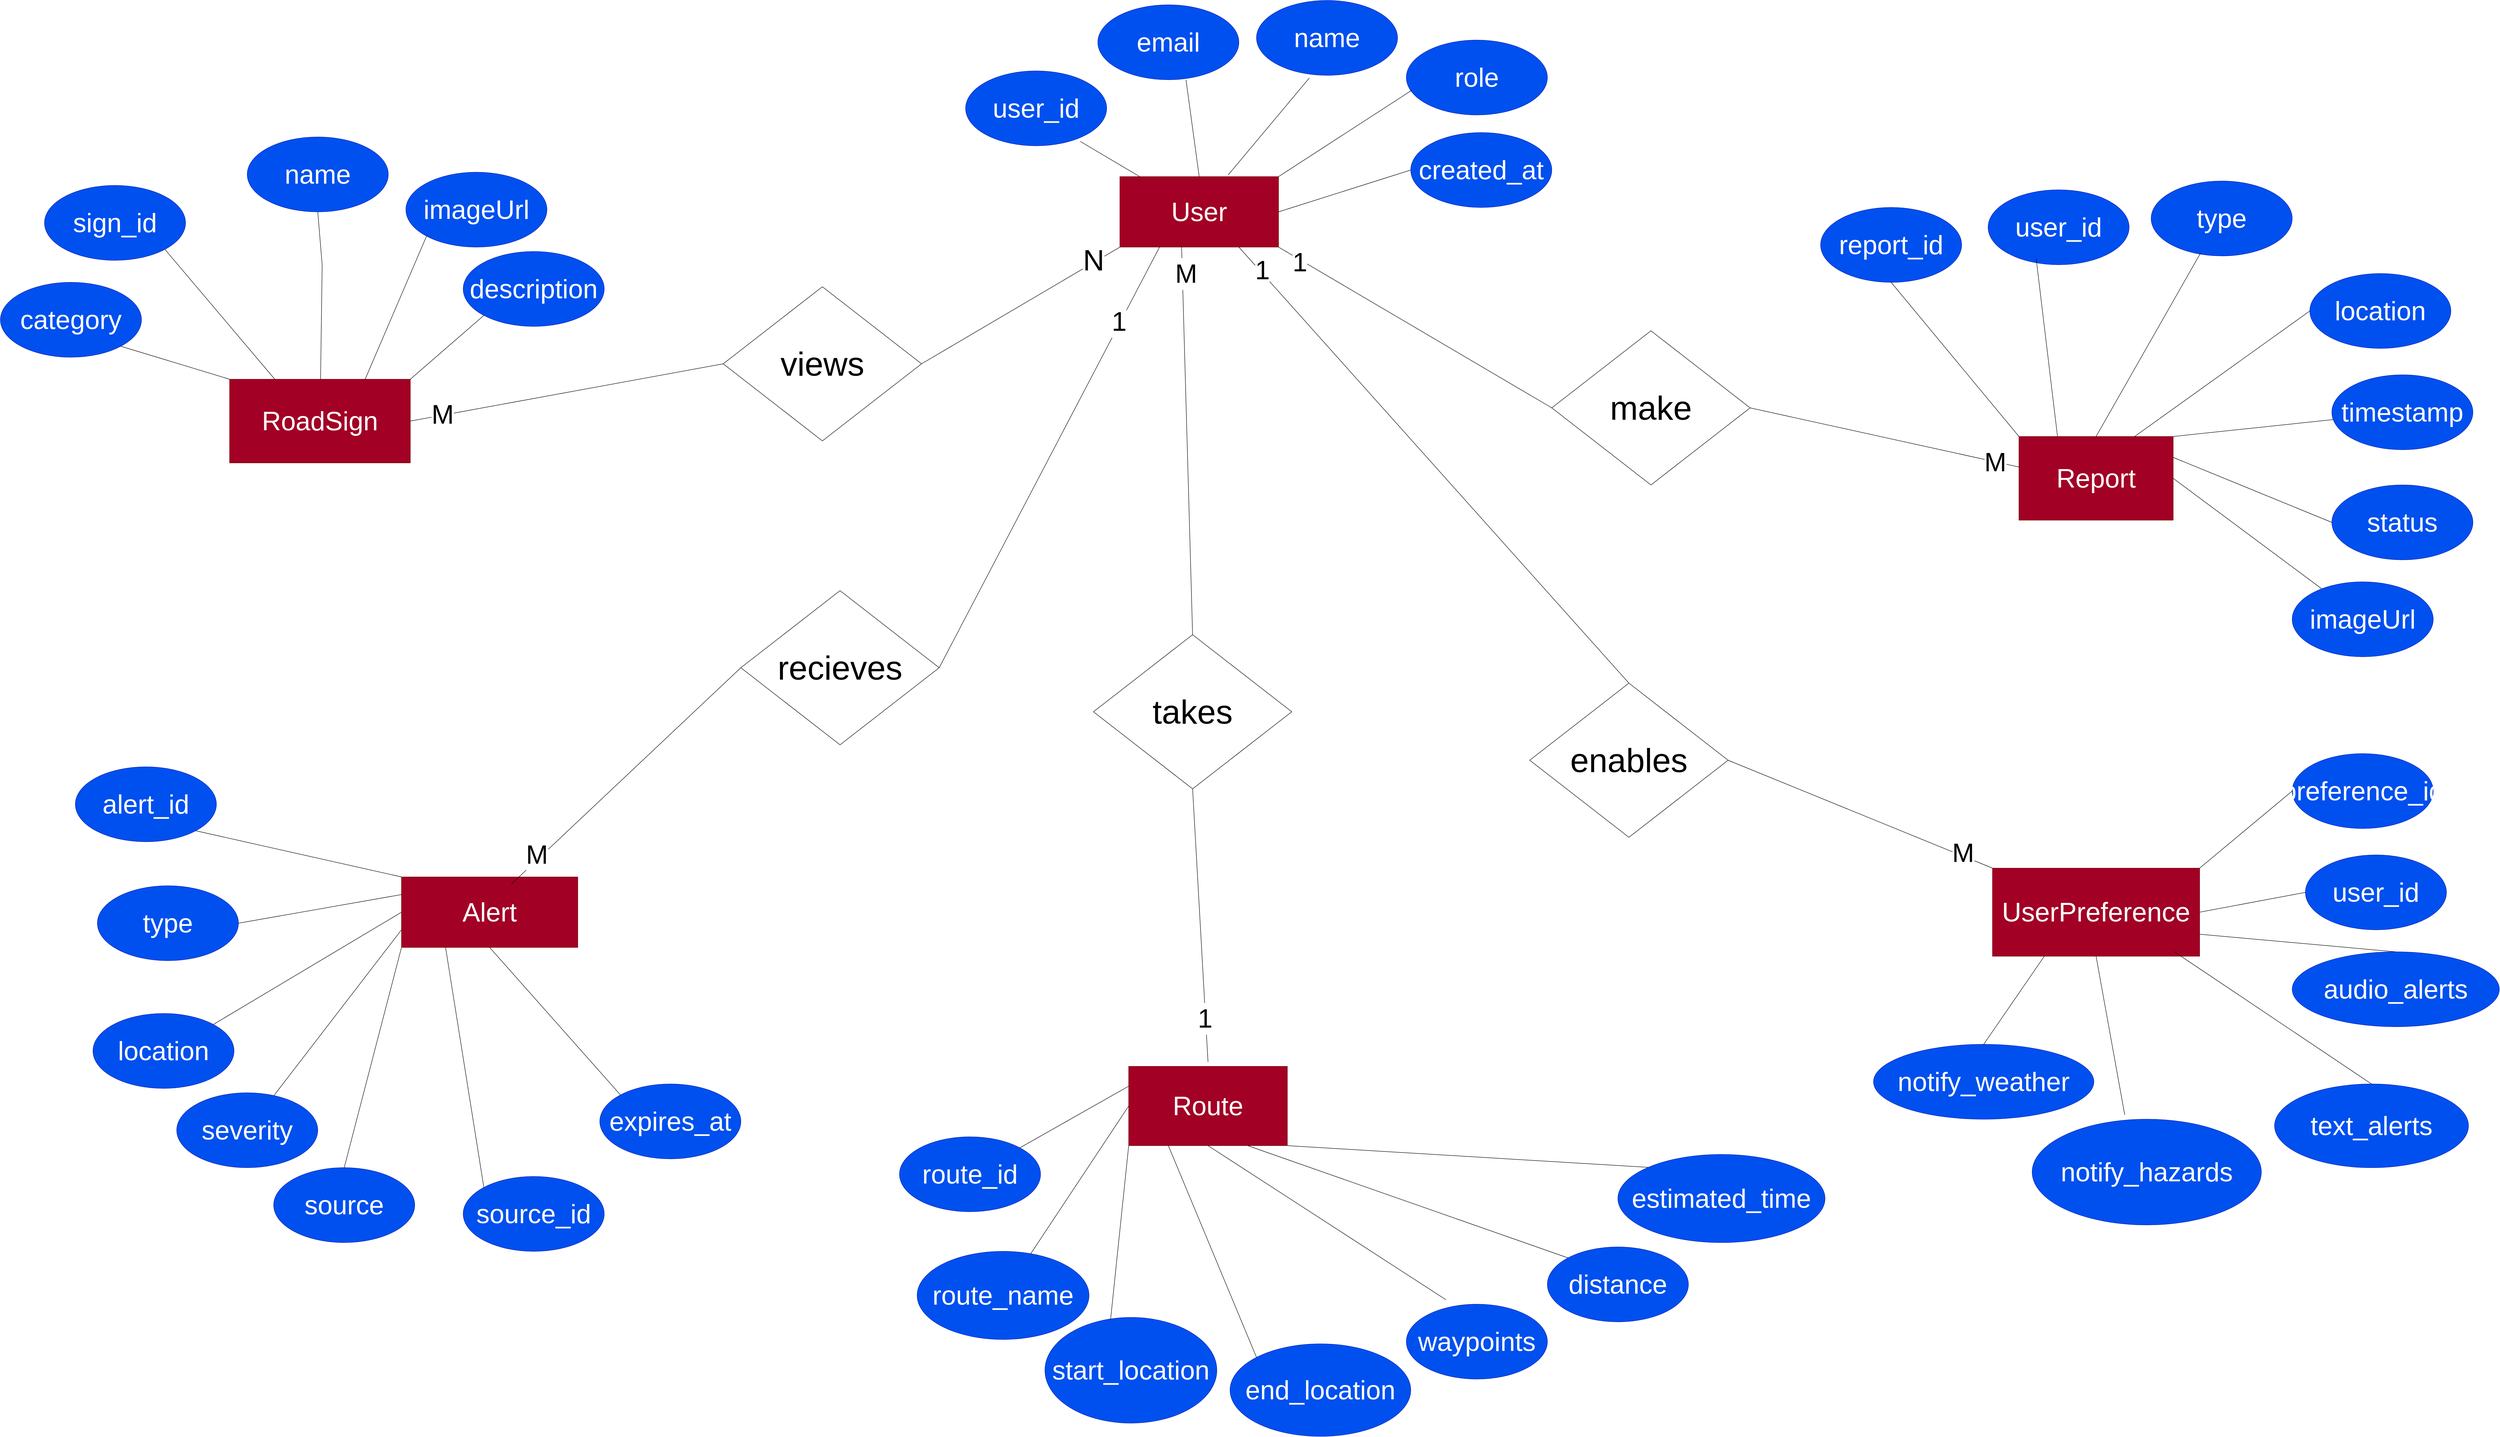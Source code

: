 <mxfile version="24.7.17">
  <diagram name="Page-1" id="vZ_w3Y2zfD9asWs6syzi">
    <mxGraphModel dx="10441" dy="3707" grid="1" gridSize="10" guides="1" tooltips="1" connect="1" arrows="1" fold="1" page="1" pageScale="1" pageWidth="4681" pageHeight="3300" math="0" shadow="0">
      <root>
        <mxCell id="0" />
        <mxCell id="1" parent="0" />
        <mxCell id="psFaw4t_rzjO1zKl0KxU-1" value="&lt;font style=&quot;font-size: 60px;&quot;&gt;User&lt;/font&gt;" style="rounded=0;whiteSpace=wrap;html=1;fillColor=#a20025;fontColor=#ffffff;strokeColor=#6F0000;" parent="1" vertex="1">
          <mxGeometry x="420" y="720" width="360" height="160" as="geometry" />
        </mxCell>
        <mxCell id="psFaw4t_rzjO1zKl0KxU-2" value="&lt;font style=&quot;font-size: 60px;&quot;&gt;RoadSign&lt;/font&gt;" style="rounded=0;whiteSpace=wrap;html=1;fillColor=#a20025;strokeColor=#6F0000;fontColor=#ffffff;" parent="1" vertex="1">
          <mxGeometry x="-1600" y="1180" width="410" height="190" as="geometry" />
        </mxCell>
        <mxCell id="psFaw4t_rzjO1zKl0KxU-3" value="&lt;font style=&quot;font-size: 60px;&quot;&gt;Report&lt;/font&gt;" style="rounded=0;whiteSpace=wrap;html=1;fillColor=#a20025;fontColor=#ffffff;strokeColor=#6F0000;" parent="1" vertex="1">
          <mxGeometry x="2460" y="1310" width="350" height="190" as="geometry" />
        </mxCell>
        <mxCell id="psFaw4t_rzjO1zKl0KxU-4" value="&lt;font style=&quot;font-size: 60px;&quot;&gt;Alert&lt;/font&gt;" style="rounded=0;whiteSpace=wrap;html=1;fillColor=#a20025;fontColor=#ffffff;strokeColor=#6F0000;" parent="1" vertex="1">
          <mxGeometry x="-1210" y="2310" width="400" height="160" as="geometry" />
        </mxCell>
        <mxCell id="psFaw4t_rzjO1zKl0KxU-5" value="&lt;font style=&quot;font-size: 60px;&quot;&gt;Route&lt;/font&gt;" style="rounded=0;whiteSpace=wrap;html=1;fillColor=#a20025;fontColor=#ffffff;strokeColor=#6F0000;" parent="1" vertex="1">
          <mxGeometry x="440" y="2740" width="360" height="180" as="geometry" />
        </mxCell>
        <mxCell id="psFaw4t_rzjO1zKl0KxU-6" value="&lt;font style=&quot;font-size: 61px;&quot;&gt;UserPreference&lt;/font&gt;" style="rounded=0;whiteSpace=wrap;html=1;fillColor=#a20025;fontColor=#ffffff;strokeColor=#6F0000;" parent="1" vertex="1">
          <mxGeometry x="2400" y="2290" width="470" height="200" as="geometry" />
        </mxCell>
        <mxCell id="psFaw4t_rzjO1zKl0KxU-7" value="&lt;font style=&quot;font-size: 60px;&quot;&gt;user_id&lt;/font&gt;" style="ellipse;whiteSpace=wrap;html=1;fillColor=#0050ef;fontColor=#ffffff;strokeColor=#001DBC;" parent="1" vertex="1">
          <mxGeometry x="70" y="480" width="320" height="170" as="geometry" />
        </mxCell>
        <mxCell id="psFaw4t_rzjO1zKl0KxU-8" value="&lt;font style=&quot;font-size: 60px;&quot;&gt;email&lt;/font&gt;" style="ellipse;whiteSpace=wrap;html=1;fillColor=#0050ef;fontColor=#ffffff;strokeColor=#001DBC;" parent="1" vertex="1">
          <mxGeometry x="370" y="330" width="320" height="170" as="geometry" />
        </mxCell>
        <mxCell id="psFaw4t_rzjO1zKl0KxU-9" value="&lt;font style=&quot;font-size: 60px;&quot;&gt;name&lt;/font&gt;" style="ellipse;whiteSpace=wrap;html=1;fillColor=#0050ef;fontColor=#ffffff;strokeColor=#001DBC;" parent="1" vertex="1">
          <mxGeometry x="730" y="320" width="320" height="170" as="geometry" />
        </mxCell>
        <mxCell id="psFaw4t_rzjO1zKl0KxU-10" value="&lt;font style=&quot;font-size: 60px;&quot;&gt;role&lt;/font&gt;" style="ellipse;whiteSpace=wrap;html=1;fillColor=#0050ef;fontColor=#ffffff;strokeColor=#001DBC;" parent="1" vertex="1">
          <mxGeometry x="1070" y="410" width="320" height="170" as="geometry" />
        </mxCell>
        <mxCell id="psFaw4t_rzjO1zKl0KxU-11" value="&lt;font style=&quot;font-size: 60px;&quot;&gt;created_at&lt;/font&gt;" style="ellipse;whiteSpace=wrap;html=1;fillColor=#0050ef;fontColor=#ffffff;strokeColor=#001DBC;" parent="1" vertex="1">
          <mxGeometry x="1080" y="620" width="320" height="170" as="geometry" />
        </mxCell>
        <mxCell id="psFaw4t_rzjO1zKl0KxU-13" value="" style="endArrow=none;html=1;rounded=0;exitX=0.5;exitY=0;exitDx=0;exitDy=0;entryX=0.625;entryY=1;entryDx=0;entryDy=0;entryPerimeter=0;" parent="1" source="psFaw4t_rzjO1zKl0KxU-1" target="psFaw4t_rzjO1zKl0KxU-8" edge="1">
          <mxGeometry width="50" height="50" relative="1" as="geometry">
            <mxPoint x="555" y="530" as="sourcePoint" />
            <mxPoint x="590" y="540" as="targetPoint" />
          </mxGeometry>
        </mxCell>
        <mxCell id="psFaw4t_rzjO1zKl0KxU-14" value="" style="endArrow=none;html=1;rounded=0;entryX=0.375;entryY=1.035;entryDx=0;entryDy=0;entryPerimeter=0;exitX=0.683;exitY=-0.025;exitDx=0;exitDy=0;exitPerimeter=0;" parent="1" source="psFaw4t_rzjO1zKl0KxU-1" target="psFaw4t_rzjO1zKl0KxU-9" edge="1">
          <mxGeometry width="50" height="50" relative="1" as="geometry">
            <mxPoint x="760" y="590" as="sourcePoint" />
            <mxPoint x="810" y="540" as="targetPoint" />
          </mxGeometry>
        </mxCell>
        <mxCell id="psFaw4t_rzjO1zKl0KxU-15" value="" style="endArrow=none;html=1;rounded=0;" parent="1" source="psFaw4t_rzjO1zKl0KxU-1" edge="1">
          <mxGeometry width="50" height="50" relative="1" as="geometry">
            <mxPoint x="280" y="690" as="sourcePoint" />
            <mxPoint x="330" y="640" as="targetPoint" />
          </mxGeometry>
        </mxCell>
        <mxCell id="psFaw4t_rzjO1zKl0KxU-16" value="" style="endArrow=none;html=1;rounded=0;entryX=0.038;entryY=0.671;entryDx=0;entryDy=0;entryPerimeter=0;exitX=1;exitY=0;exitDx=0;exitDy=0;" parent="1" source="psFaw4t_rzjO1zKl0KxU-1" target="psFaw4t_rzjO1zKl0KxU-10" edge="1">
          <mxGeometry width="50" height="50" relative="1" as="geometry">
            <mxPoint x="940" y="640" as="sourcePoint" />
            <mxPoint x="990" y="590" as="targetPoint" />
          </mxGeometry>
        </mxCell>
        <mxCell id="psFaw4t_rzjO1zKl0KxU-17" value="" style="endArrow=none;html=1;rounded=0;exitX=1;exitY=0.5;exitDx=0;exitDy=0;entryX=0;entryY=0.5;entryDx=0;entryDy=0;" parent="1" source="psFaw4t_rzjO1zKl0KxU-1" target="psFaw4t_rzjO1zKl0KxU-11" edge="1">
          <mxGeometry width="50" height="50" relative="1" as="geometry">
            <mxPoint x="960" y="825" as="sourcePoint" />
            <mxPoint x="1010" y="775" as="targetPoint" />
          </mxGeometry>
        </mxCell>
        <mxCell id="psFaw4t_rzjO1zKl0KxU-21" value="&lt;font style=&quot;font-size: 60px;&quot;&gt;name&lt;/font&gt;" style="ellipse;whiteSpace=wrap;html=1;fillColor=#0050ef;fontColor=#ffffff;strokeColor=#001DBC;" parent="1" vertex="1">
          <mxGeometry x="-1560" y="630" width="320" height="170" as="geometry" />
        </mxCell>
        <mxCell id="psFaw4t_rzjO1zKl0KxU-22" value="&lt;font style=&quot;font-size: 60px;&quot;&gt;sign_id&lt;/font&gt;" style="ellipse;whiteSpace=wrap;html=1;fillColor=#0050ef;fontColor=#ffffff;strokeColor=#001DBC;" parent="1" vertex="1">
          <mxGeometry x="-2020" y="740" width="320" height="170" as="geometry" />
        </mxCell>
        <mxCell id="psFaw4t_rzjO1zKl0KxU-23" value="&lt;font style=&quot;font-size: 60px;&quot;&gt;description&lt;/font&gt;" style="ellipse;whiteSpace=wrap;html=1;strokeColor=#001DBC;fillColor=#0050ef;fontColor=#ffffff;" parent="1" vertex="1">
          <mxGeometry x="-1070" y="890" width="320" height="170" as="geometry" />
        </mxCell>
        <mxCell id="psFaw4t_rzjO1zKl0KxU-24" value="&lt;font style=&quot;font-size: 60px;&quot;&gt;imageUrl&lt;/font&gt;" style="ellipse;whiteSpace=wrap;html=1;fillColor=#0050ef;fontColor=#ffffff;strokeColor=#001DBC;" parent="1" vertex="1">
          <mxGeometry x="-1200" y="710" width="320" height="170" as="geometry" />
        </mxCell>
        <mxCell id="psFaw4t_rzjO1zKl0KxU-25" value="&lt;font style=&quot;font-size: 60px;&quot;&gt;category&lt;/font&gt;" style="ellipse;whiteSpace=wrap;html=1;fillColor=#0050ef;fontColor=#ffffff;strokeColor=#001DBC;" parent="1" vertex="1">
          <mxGeometry x="-2120" y="960" width="320" height="170" as="geometry" />
        </mxCell>
        <mxCell id="fRH8fA2iHK6c6NjHja-M-1" value="" style="endArrow=none;html=1;rounded=0;entryX=1;entryY=1;entryDx=0;entryDy=0;exitX=0.25;exitY=0;exitDx=0;exitDy=0;" parent="1" source="psFaw4t_rzjO1zKl0KxU-2" target="psFaw4t_rzjO1zKl0KxU-22" edge="1">
          <mxGeometry width="50" height="50" relative="1" as="geometry">
            <mxPoint x="-390" y="1220" as="sourcePoint" />
            <mxPoint x="-1530" y="1100" as="targetPoint" />
          </mxGeometry>
        </mxCell>
        <mxCell id="fRH8fA2iHK6c6NjHja-M-2" value="" style="endArrow=none;html=1;rounded=0;entryX=0.5;entryY=1;entryDx=0;entryDy=0;" parent="1" source="psFaw4t_rzjO1zKl0KxU-2" target="psFaw4t_rzjO1zKl0KxU-21" edge="1">
          <mxGeometry width="50" height="50" relative="1" as="geometry">
            <mxPoint x="-1420" y="1000" as="sourcePoint" />
            <mxPoint x="-1370" y="950" as="targetPoint" />
            <Array as="points">
              <mxPoint x="-1390" y="920" />
            </Array>
          </mxGeometry>
        </mxCell>
        <mxCell id="fRH8fA2iHK6c6NjHja-M-3" value="" style="endArrow=none;html=1;rounded=0;entryX=1;entryY=1;entryDx=0;entryDy=0;exitX=0;exitY=0;exitDx=0;exitDy=0;" parent="1" source="psFaw4t_rzjO1zKl0KxU-2" target="psFaw4t_rzjO1zKl0KxU-25" edge="1">
          <mxGeometry width="50" height="50" relative="1" as="geometry">
            <mxPoint x="470" y="1730" as="sourcePoint" />
            <mxPoint x="520" y="1680" as="targetPoint" />
          </mxGeometry>
        </mxCell>
        <mxCell id="fRH8fA2iHK6c6NjHja-M-5" value="&lt;font style=&quot;font-size: 60px;&quot;&gt;type&lt;/font&gt;" style="ellipse;whiteSpace=wrap;html=1;strokeColor=#001DBC;fillColor=#0050ef;fontColor=#ffffff;" parent="1" vertex="1">
          <mxGeometry x="2760" y="730" width="320" height="170" as="geometry" />
        </mxCell>
        <mxCell id="fRH8fA2iHK6c6NjHja-M-6" value="&lt;font style=&quot;font-size: 60px;&quot;&gt;user_id&lt;/font&gt;" style="ellipse;whiteSpace=wrap;html=1;strokeColor=#001DBC;fillColor=#0050ef;fontColor=#ffffff;" parent="1" vertex="1">
          <mxGeometry x="2390" y="750" width="320" height="170" as="geometry" />
        </mxCell>
        <mxCell id="fRH8fA2iHK6c6NjHja-M-7" value="&lt;font style=&quot;font-size: 60px;&quot;&gt;status&lt;/font&gt;" style="ellipse;whiteSpace=wrap;html=1;strokeColor=#001DBC;fillColor=#0050ef;fontColor=#ffffff;" parent="1" vertex="1">
          <mxGeometry x="3170" y="1420" width="320" height="170" as="geometry" />
        </mxCell>
        <mxCell id="fRH8fA2iHK6c6NjHja-M-8" value="&lt;font style=&quot;font-size: 60px;&quot;&gt;timestamp&lt;/font&gt;" style="ellipse;whiteSpace=wrap;html=1;strokeColor=#001DBC;fillColor=#0050ef;fontColor=#ffffff;" parent="1" vertex="1">
          <mxGeometry x="3170" y="1170" width="320" height="170" as="geometry" />
        </mxCell>
        <mxCell id="fRH8fA2iHK6c6NjHja-M-9" value="&lt;font style=&quot;font-size: 60px;&quot;&gt;imageUrl&lt;/font&gt;" style="ellipse;whiteSpace=wrap;html=1;strokeColor=#001DBC;fillColor=#0050ef;fontColor=#ffffff;" parent="1" vertex="1">
          <mxGeometry x="3080" y="1640" width="320" height="170" as="geometry" />
        </mxCell>
        <mxCell id="fRH8fA2iHK6c6NjHja-M-10" value="&lt;font style=&quot;font-size: 60px;&quot;&gt;report_id&lt;/font&gt;" style="ellipse;whiteSpace=wrap;html=1;strokeColor=#001DBC;fillColor=#0050ef;fontColor=#ffffff;" parent="1" vertex="1">
          <mxGeometry x="2010" y="790" width="320" height="170" as="geometry" />
        </mxCell>
        <mxCell id="fRH8fA2iHK6c6NjHja-M-11" value="&lt;font style=&quot;font-size: 60px;&quot;&gt;location&lt;/font&gt;" style="ellipse;whiteSpace=wrap;html=1;strokeColor=#001DBC;fillColor=#0050ef;fontColor=#ffffff;" parent="1" vertex="1">
          <mxGeometry x="3120" y="940" width="320" height="170" as="geometry" />
        </mxCell>
        <mxCell id="fRH8fA2iHK6c6NjHja-M-12" value="" style="endArrow=none;html=1;rounded=0;exitX=0;exitY=0;exitDx=0;exitDy=0;entryX=0.5;entryY=1;entryDx=0;entryDy=0;" parent="1" source="psFaw4t_rzjO1zKl0KxU-3" target="fRH8fA2iHK6c6NjHja-M-10" edge="1">
          <mxGeometry width="50" height="50" relative="1" as="geometry">
            <mxPoint x="2190" y="1010" as="sourcePoint" />
            <mxPoint x="2240" y="960" as="targetPoint" />
          </mxGeometry>
        </mxCell>
        <mxCell id="fRH8fA2iHK6c6NjHja-M-13" value="" style="endArrow=none;html=1;rounded=0;exitX=0.25;exitY=0;exitDx=0;exitDy=0;entryX=0.341;entryY=0.92;entryDx=0;entryDy=0;entryPerimeter=0;" parent="1" source="psFaw4t_rzjO1zKl0KxU-3" target="fRH8fA2iHK6c6NjHja-M-6" edge="1">
          <mxGeometry width="50" height="50" relative="1" as="geometry">
            <mxPoint x="2490" y="950" as="sourcePoint" />
            <mxPoint x="2610" y="950" as="targetPoint" />
          </mxGeometry>
        </mxCell>
        <mxCell id="fRH8fA2iHK6c6NjHja-M-14" value="" style="endArrow=none;html=1;rounded=0;exitX=0.5;exitY=0;exitDx=0;exitDy=0;entryX=0.351;entryY=0.959;entryDx=0;entryDy=0;entryPerimeter=0;" parent="1" source="psFaw4t_rzjO1zKl0KxU-3" target="fRH8fA2iHK6c6NjHja-M-5" edge="1">
          <mxGeometry width="50" height="50" relative="1" as="geometry">
            <mxPoint x="2910" y="960" as="sourcePoint" />
            <mxPoint x="2960" y="910" as="targetPoint" />
          </mxGeometry>
        </mxCell>
        <mxCell id="fRH8fA2iHK6c6NjHja-M-15" value="" style="endArrow=none;html=1;rounded=0;exitX=0.75;exitY=0;exitDx=0;exitDy=0;entryX=0;entryY=0.5;entryDx=0;entryDy=0;" parent="1" source="psFaw4t_rzjO1zKl0KxU-3" target="fRH8fA2iHK6c6NjHja-M-11" edge="1">
          <mxGeometry width="50" height="50" relative="1" as="geometry">
            <mxPoint x="2920" y="1150" as="sourcePoint" />
            <mxPoint x="2970" y="1100" as="targetPoint" />
          </mxGeometry>
        </mxCell>
        <mxCell id="fRH8fA2iHK6c6NjHja-M-16" value="" style="endArrow=none;html=1;rounded=0;exitX=1;exitY=0;exitDx=0;exitDy=0;" parent="1" source="psFaw4t_rzjO1zKl0KxU-3" target="fRH8fA2iHK6c6NjHja-M-8" edge="1">
          <mxGeometry width="50" height="50" relative="1" as="geometry">
            <mxPoint x="3040" y="1290" as="sourcePoint" />
            <mxPoint x="3090" y="1240" as="targetPoint" />
          </mxGeometry>
        </mxCell>
        <mxCell id="fRH8fA2iHK6c6NjHja-M-17" value="" style="endArrow=none;html=1;rounded=0;exitX=1;exitY=0.25;exitDx=0;exitDy=0;entryX=0;entryY=0.5;entryDx=0;entryDy=0;" parent="1" source="psFaw4t_rzjO1zKl0KxU-3" target="fRH8fA2iHK6c6NjHja-M-7" edge="1">
          <mxGeometry width="50" height="50" relative="1" as="geometry">
            <mxPoint x="2980" y="1470" as="sourcePoint" />
            <mxPoint x="3030" y="1420" as="targetPoint" />
          </mxGeometry>
        </mxCell>
        <mxCell id="fRH8fA2iHK6c6NjHja-M-18" value="" style="endArrow=none;html=1;rounded=0;exitX=1;exitY=0.5;exitDx=0;exitDy=0;" parent="1" source="psFaw4t_rzjO1zKl0KxU-3" target="fRH8fA2iHK6c6NjHja-M-9" edge="1">
          <mxGeometry width="50" height="50" relative="1" as="geometry">
            <mxPoint x="2890" y="1650" as="sourcePoint" />
            <mxPoint x="2940" y="1600" as="targetPoint" />
          </mxGeometry>
        </mxCell>
        <mxCell id="fRH8fA2iHK6c6NjHja-M-20" value="&lt;font style=&quot;font-size: 60px;&quot;&gt;alert_id&lt;/font&gt;" style="ellipse;whiteSpace=wrap;html=1;strokeColor=#001DBC;fillColor=#0050ef;fontColor=#ffffff;" parent="1" vertex="1">
          <mxGeometry x="-1950" y="2060" width="320" height="170" as="geometry" />
        </mxCell>
        <mxCell id="fRH8fA2iHK6c6NjHja-M-21" value="&lt;font style=&quot;font-size: 60px;&quot;&gt;location&lt;/font&gt;" style="ellipse;whiteSpace=wrap;html=1;strokeColor=#001DBC;fillColor=#0050ef;fontColor=#ffffff;" parent="1" vertex="1">
          <mxGeometry x="-1910" y="2620" width="320" height="170" as="geometry" />
        </mxCell>
        <mxCell id="fRH8fA2iHK6c6NjHja-M-22" value="&lt;font style=&quot;font-size: 60px;&quot;&gt;source_id&lt;/font&gt;" style="ellipse;whiteSpace=wrap;html=1;strokeColor=#001DBC;fillColor=#0050ef;fontColor=#ffffff;" parent="1" vertex="1">
          <mxGeometry x="-1070" y="2990" width="320" height="170" as="geometry" />
        </mxCell>
        <mxCell id="fRH8fA2iHK6c6NjHja-M-23" value="&lt;font style=&quot;font-size: 60px;&quot;&gt;type&lt;/font&gt;" style="ellipse;whiteSpace=wrap;html=1;strokeColor=#001DBC;fillColor=#0050ef;fontColor=#ffffff;" parent="1" vertex="1">
          <mxGeometry x="-1900" y="2330" width="320" height="170" as="geometry" />
        </mxCell>
        <mxCell id="fRH8fA2iHK6c6NjHja-M-24" value="&lt;font style=&quot;font-size: 60px;&quot;&gt;expires_at&lt;/font&gt;" style="ellipse;whiteSpace=wrap;html=1;strokeColor=#001DBC;fillColor=#0050ef;fontColor=#ffffff;" parent="1" vertex="1">
          <mxGeometry x="-760" y="2780" width="320" height="170" as="geometry" />
        </mxCell>
        <mxCell id="fRH8fA2iHK6c6NjHja-M-25" value="&lt;font style=&quot;font-size: 60px;&quot;&gt;source&lt;/font&gt;" style="ellipse;whiteSpace=wrap;html=1;strokeColor=#001DBC;fillColor=#0050ef;fontColor=#ffffff;" parent="1" vertex="1">
          <mxGeometry x="-1500" y="2970" width="320" height="170" as="geometry" />
        </mxCell>
        <mxCell id="fRH8fA2iHK6c6NjHja-M-26" value="&lt;font style=&quot;font-size: 60px;&quot;&gt;severity&lt;/font&gt;" style="ellipse;whiteSpace=wrap;html=1;strokeColor=#001DBC;fillColor=#0050ef;fontColor=#ffffff;" parent="1" vertex="1">
          <mxGeometry x="-1720" y="2800" width="320" height="170" as="geometry" />
        </mxCell>
        <mxCell id="fRH8fA2iHK6c6NjHja-M-27" value="&lt;font style=&quot;font-size: 60px;&quot;&gt;route_id&lt;/font&gt;" style="ellipse;whiteSpace=wrap;html=1;strokeColor=#001DBC;fillColor=#0050ef;fontColor=#ffffff;" parent="1" vertex="1">
          <mxGeometry x="-80" y="2900" width="320" height="170" as="geometry" />
        </mxCell>
        <mxCell id="fRH8fA2iHK6c6NjHja-M-28" value="&lt;font style=&quot;font-size: 60px;&quot;&gt;start_location&lt;/font&gt;" style="ellipse;whiteSpace=wrap;html=1;strokeColor=#001DBC;fillColor=#0050ef;fontColor=#ffffff;" parent="1" vertex="1">
          <mxGeometry x="250" y="3310" width="390" height="240" as="geometry" />
        </mxCell>
        <mxCell id="fRH8fA2iHK6c6NjHja-M-29" value="&lt;font style=&quot;font-size: 60px;&quot;&gt;route_name&lt;/font&gt;" style="ellipse;whiteSpace=wrap;html=1;strokeColor=#001DBC;fillColor=#0050ef;fontColor=#ffffff;" parent="1" vertex="1">
          <mxGeometry x="-40" y="3160" width="390" height="200" as="geometry" />
        </mxCell>
        <mxCell id="fRH8fA2iHK6c6NjHja-M-30" value="&lt;font style=&quot;font-size: 60px;&quot;&gt;estimated_time&lt;/font&gt;" style="ellipse;whiteSpace=wrap;html=1;strokeColor=#001DBC;fillColor=#0050ef;fontColor=#ffffff;" parent="1" vertex="1">
          <mxGeometry x="1550" y="2940" width="470" height="200" as="geometry" />
        </mxCell>
        <mxCell id="fRH8fA2iHK6c6NjHja-M-31" value="&lt;font style=&quot;font-size: 60px;&quot;&gt;end_location&lt;/font&gt;" style="ellipse;whiteSpace=wrap;html=1;strokeColor=#001DBC;fillColor=#0050ef;fontColor=#ffffff;" parent="1" vertex="1">
          <mxGeometry x="670" y="3370" width="410" height="210" as="geometry" />
        </mxCell>
        <mxCell id="fRH8fA2iHK6c6NjHja-M-32" value="&lt;font style=&quot;font-size: 60px;&quot;&gt;waypoints&lt;/font&gt;" style="ellipse;whiteSpace=wrap;html=1;strokeColor=#001DBC;fillColor=#0050ef;fontColor=#ffffff;" parent="1" vertex="1">
          <mxGeometry x="1070" y="3280" width="320" height="170" as="geometry" />
        </mxCell>
        <mxCell id="fRH8fA2iHK6c6NjHja-M-33" value="&lt;font style=&quot;font-size: 60px;&quot;&gt;distance&lt;/font&gt;" style="ellipse;whiteSpace=wrap;html=1;strokeColor=#001DBC;fillColor=#0050ef;fontColor=#ffffff;" parent="1" vertex="1">
          <mxGeometry x="1390" y="3150" width="320" height="170" as="geometry" />
        </mxCell>
        <mxCell id="fRH8fA2iHK6c6NjHja-M-34" value="&lt;font style=&quot;font-size: 60px;&quot;&gt;notify_weather&lt;/font&gt;" style="ellipse;whiteSpace=wrap;html=1;strokeColor=#001DBC;fillColor=#0050ef;fontColor=#ffffff;" parent="1" vertex="1">
          <mxGeometry x="2130" y="2690" width="500" height="170" as="geometry" />
        </mxCell>
        <mxCell id="fRH8fA2iHK6c6NjHja-M-35" value="&lt;font style=&quot;font-size: 60px;&quot;&gt;user_id&lt;/font&gt;" style="ellipse;whiteSpace=wrap;html=1;strokeColor=#001DBC;fillColor=#0050ef;fontColor=#ffffff;" parent="1" vertex="1">
          <mxGeometry x="3110" y="2260" width="320" height="170" as="geometry" />
        </mxCell>
        <mxCell id="fRH8fA2iHK6c6NjHja-M-36" value="&lt;font style=&quot;font-size: 60px;&quot;&gt;preference_id&lt;/font&gt;" style="ellipse;whiteSpace=wrap;html=1;strokeColor=#001DBC;fillColor=#0050ef;fontColor=#ffffff;" parent="1" vertex="1">
          <mxGeometry x="3080" y="2030" width="320" height="170" as="geometry" />
        </mxCell>
        <mxCell id="fRH8fA2iHK6c6NjHja-M-37" value="&lt;font style=&quot;font-size: 60px;&quot;&gt;audio_alerts&lt;/font&gt;" style="ellipse;whiteSpace=wrap;html=1;strokeColor=#001DBC;fillColor=#0050ef;fontColor=#ffffff;" parent="1" vertex="1">
          <mxGeometry x="3080" y="2480" width="470" height="170" as="geometry" />
        </mxCell>
        <mxCell id="fRH8fA2iHK6c6NjHja-M-38" value="&lt;font style=&quot;font-size: 60px;&quot;&gt;text_alerts&lt;/font&gt;" style="ellipse;whiteSpace=wrap;html=1;strokeColor=#001DBC;fillColor=#0050ef;fontColor=#ffffff;" parent="1" vertex="1">
          <mxGeometry x="3040" y="2780" width="440" height="190" as="geometry" />
        </mxCell>
        <mxCell id="fRH8fA2iHK6c6NjHja-M-39" value="&lt;font style=&quot;font-size: 60px;&quot;&gt;notify_hazards&lt;/font&gt;" style="ellipse;whiteSpace=wrap;html=1;strokeColor=#001DBC;fillColor=#0050ef;fontColor=#ffffff;" parent="1" vertex="1">
          <mxGeometry x="2490" y="2860" width="520" height="240" as="geometry" />
        </mxCell>
        <mxCell id="fRH8fA2iHK6c6NjHja-M-40" value="" style="endArrow=none;html=1;rounded=0;entryX=0;entryY=0;entryDx=0;entryDy=0;exitX=1;exitY=1;exitDx=0;exitDy=0;" parent="1" source="fRH8fA2iHK6c6NjHja-M-20" target="psFaw4t_rzjO1zKl0KxU-4" edge="1">
          <mxGeometry width="50" height="50" relative="1" as="geometry">
            <mxPoint x="-1610" y="2190" as="sourcePoint" />
            <mxPoint x="-1500" y="2140" as="targetPoint" />
          </mxGeometry>
        </mxCell>
        <mxCell id="fRH8fA2iHK6c6NjHja-M-41" value="" style="endArrow=none;html=1;rounded=0;exitX=1;exitY=0.5;exitDx=0;exitDy=0;entryX=0;entryY=0.25;entryDx=0;entryDy=0;" parent="1" source="fRH8fA2iHK6c6NjHja-M-23" target="psFaw4t_rzjO1zKl0KxU-4" edge="1">
          <mxGeometry width="50" height="50" relative="1" as="geometry">
            <mxPoint x="-1480" y="2400" as="sourcePoint" />
            <mxPoint x="-1430" y="2350" as="targetPoint" />
          </mxGeometry>
        </mxCell>
        <mxCell id="fRH8fA2iHK6c6NjHja-M-42" value="" style="endArrow=none;html=1;rounded=0;exitX=1;exitY=0;exitDx=0;exitDy=0;entryX=0;entryY=0.5;entryDx=0;entryDy=0;" parent="1" source="fRH8fA2iHK6c6NjHja-M-21" target="psFaw4t_rzjO1zKl0KxU-4" edge="1">
          <mxGeometry width="50" height="50" relative="1" as="geometry">
            <mxPoint x="-1550" y="2610" as="sourcePoint" />
            <mxPoint x="-1500" y="2560" as="targetPoint" />
          </mxGeometry>
        </mxCell>
        <mxCell id="fRH8fA2iHK6c6NjHja-M-43" value="" style="endArrow=none;html=1;rounded=0;entryX=0;entryY=0.75;entryDx=0;entryDy=0;" parent="1" source="fRH8fA2iHK6c6NjHja-M-26" target="psFaw4t_rzjO1zKl0KxU-4" edge="1">
          <mxGeometry width="50" height="50" relative="1" as="geometry">
            <mxPoint x="-1370" y="2750" as="sourcePoint" />
            <mxPoint x="-1320" y="2700" as="targetPoint" />
          </mxGeometry>
        </mxCell>
        <mxCell id="fRH8fA2iHK6c6NjHja-M-44" value="" style="endArrow=none;html=1;rounded=0;exitX=0.5;exitY=0;exitDx=0;exitDy=0;entryX=0;entryY=1;entryDx=0;entryDy=0;" parent="1" source="fRH8fA2iHK6c6NjHja-M-25" target="psFaw4t_rzjO1zKl0KxU-4" edge="1">
          <mxGeometry width="50" height="50" relative="1" as="geometry">
            <mxPoint x="-1200" y="2830" as="sourcePoint" />
            <mxPoint x="-1150" y="2780" as="targetPoint" />
          </mxGeometry>
        </mxCell>
        <mxCell id="fRH8fA2iHK6c6NjHja-M-45" value="" style="endArrow=none;html=1;rounded=0;exitX=0;exitY=0;exitDx=0;exitDy=0;entryX=0.25;entryY=1;entryDx=0;entryDy=0;" parent="1" source="fRH8fA2iHK6c6NjHja-M-22" target="psFaw4t_rzjO1zKl0KxU-4" edge="1">
          <mxGeometry width="50" height="50" relative="1" as="geometry">
            <mxPoint x="-1020" y="2860" as="sourcePoint" />
            <mxPoint x="-970" y="2810" as="targetPoint" />
          </mxGeometry>
        </mxCell>
        <mxCell id="fRH8fA2iHK6c6NjHja-M-46" value="" style="endArrow=none;html=1;rounded=0;exitX=0;exitY=0;exitDx=0;exitDy=0;entryX=0.5;entryY=1;entryDx=0;entryDy=0;" parent="1" source="fRH8fA2iHK6c6NjHja-M-24" target="psFaw4t_rzjO1zKl0KxU-4" edge="1">
          <mxGeometry width="50" height="50" relative="1" as="geometry">
            <mxPoint x="-880" y="2660" as="sourcePoint" />
            <mxPoint x="-830" y="2610" as="targetPoint" />
          </mxGeometry>
        </mxCell>
        <mxCell id="fRH8fA2iHK6c6NjHja-M-47" value="" style="endArrow=none;html=1;rounded=0;exitX=1;exitY=0;exitDx=0;exitDy=0;entryX=0;entryY=0.25;entryDx=0;entryDy=0;" parent="1" source="fRH8fA2iHK6c6NjHja-M-27" target="psFaw4t_rzjO1zKl0KxU-5" edge="1">
          <mxGeometry width="50" height="50" relative="1" as="geometry">
            <mxPoint x="290" y="2870" as="sourcePoint" />
            <mxPoint x="340" y="2820" as="targetPoint" />
          </mxGeometry>
        </mxCell>
        <mxCell id="fRH8fA2iHK6c6NjHja-M-48" value="" style="endArrow=none;html=1;rounded=0;entryX=0;entryY=0.5;entryDx=0;entryDy=0;" parent="1" source="fRH8fA2iHK6c6NjHja-M-29" target="psFaw4t_rzjO1zKl0KxU-5" edge="1">
          <mxGeometry width="50" height="50" relative="1" as="geometry">
            <mxPoint x="360" y="3140" as="sourcePoint" />
            <mxPoint x="410" y="3090" as="targetPoint" />
          </mxGeometry>
        </mxCell>
        <mxCell id="fRH8fA2iHK6c6NjHja-M-49" value="" style="endArrow=none;html=1;rounded=0;exitX=0.382;exitY=0.018;exitDx=0;exitDy=0;exitPerimeter=0;entryX=0;entryY=1;entryDx=0;entryDy=0;" parent="1" source="fRH8fA2iHK6c6NjHja-M-28" target="psFaw4t_rzjO1zKl0KxU-5" edge="1">
          <mxGeometry width="50" height="50" relative="1" as="geometry">
            <mxPoint x="520" y="3140" as="sourcePoint" />
            <mxPoint x="570" y="3090" as="targetPoint" />
          </mxGeometry>
        </mxCell>
        <mxCell id="fRH8fA2iHK6c6NjHja-M-50" value="" style="endArrow=none;html=1;rounded=0;exitX=0;exitY=0;exitDx=0;exitDy=0;entryX=0.25;entryY=1;entryDx=0;entryDy=0;" parent="1" source="fRH8fA2iHK6c6NjHja-M-31" target="psFaw4t_rzjO1zKl0KxU-5" edge="1">
          <mxGeometry width="50" height="50" relative="1" as="geometry">
            <mxPoint x="770" y="3250" as="sourcePoint" />
            <mxPoint x="820" y="3200" as="targetPoint" />
          </mxGeometry>
        </mxCell>
        <mxCell id="fRH8fA2iHK6c6NjHja-M-51" value="" style="endArrow=none;html=1;rounded=0;entryX=0.5;entryY=1;entryDx=0;entryDy=0;" parent="1" target="psFaw4t_rzjO1zKl0KxU-5" edge="1">
          <mxGeometry width="50" height="50" relative="1" as="geometry">
            <mxPoint x="1160" y="3270" as="sourcePoint" />
            <mxPoint x="1140" y="3080" as="targetPoint" />
          </mxGeometry>
        </mxCell>
        <mxCell id="fRH8fA2iHK6c6NjHja-M-52" value="" style="endArrow=none;html=1;rounded=0;exitX=0;exitY=0;exitDx=0;exitDy=0;entryX=0.75;entryY=1;entryDx=0;entryDy=0;" parent="1" source="fRH8fA2iHK6c6NjHja-M-33" target="psFaw4t_rzjO1zKl0KxU-5" edge="1">
          <mxGeometry width="50" height="50" relative="1" as="geometry">
            <mxPoint x="1320" y="3030" as="sourcePoint" />
            <mxPoint x="1370" y="2980" as="targetPoint" />
          </mxGeometry>
        </mxCell>
        <mxCell id="fRH8fA2iHK6c6NjHja-M-53" value="" style="endArrow=none;html=1;rounded=0;exitX=0;exitY=0;exitDx=0;exitDy=0;entryX=1;entryY=1;entryDx=0;entryDy=0;" parent="1" source="fRH8fA2iHK6c6NjHja-M-30" target="psFaw4t_rzjO1zKl0KxU-5" edge="1">
          <mxGeometry width="50" height="50" relative="1" as="geometry">
            <mxPoint x="1450" y="2870" as="sourcePoint" />
            <mxPoint x="1500" y="2820" as="targetPoint" />
          </mxGeometry>
        </mxCell>
        <mxCell id="fRH8fA2iHK6c6NjHja-M-54" value="" style="endArrow=none;html=1;rounded=0;exitX=0.5;exitY=0;exitDx=0;exitDy=0;entryX=0.25;entryY=1;entryDx=0;entryDy=0;" parent="1" source="fRH8fA2iHK6c6NjHja-M-34" target="psFaw4t_rzjO1zKl0KxU-6" edge="1">
          <mxGeometry width="50" height="50" relative="1" as="geometry">
            <mxPoint x="2360" y="2600" as="sourcePoint" />
            <mxPoint x="2410" y="2550" as="targetPoint" />
          </mxGeometry>
        </mxCell>
        <mxCell id="fRH8fA2iHK6c6NjHja-M-55" value="" style="endArrow=none;html=1;rounded=0;entryX=0.5;entryY=1;entryDx=0;entryDy=0;" parent="1" target="psFaw4t_rzjO1zKl0KxU-6" edge="1">
          <mxGeometry width="50" height="50" relative="1" as="geometry">
            <mxPoint x="2700" y="2850" as="sourcePoint" />
            <mxPoint x="2660" y="2600" as="targetPoint" />
          </mxGeometry>
        </mxCell>
        <mxCell id="fRH8fA2iHK6c6NjHja-M-56" value="" style="endArrow=none;html=1;rounded=0;exitX=0.5;exitY=0;exitDx=0;exitDy=0;entryX=0.877;entryY=0.948;entryDx=0;entryDy=0;entryPerimeter=0;" parent="1" source="fRH8fA2iHK6c6NjHja-M-38" target="psFaw4t_rzjO1zKl0KxU-6" edge="1">
          <mxGeometry width="50" height="50" relative="1" as="geometry">
            <mxPoint x="2810" y="2670" as="sourcePoint" />
            <mxPoint x="2860" y="2620" as="targetPoint" />
          </mxGeometry>
        </mxCell>
        <mxCell id="fRH8fA2iHK6c6NjHja-M-57" value="" style="endArrow=none;html=1;rounded=0;exitX=1;exitY=0.75;exitDx=0;exitDy=0;entryX=0.5;entryY=0;entryDx=0;entryDy=0;" parent="1" source="psFaw4t_rzjO1zKl0KxU-6" target="fRH8fA2iHK6c6NjHja-M-37" edge="1">
          <mxGeometry width="50" height="50" relative="1" as="geometry">
            <mxPoint x="2950" y="2540" as="sourcePoint" />
            <mxPoint x="3000" y="2490" as="targetPoint" />
          </mxGeometry>
        </mxCell>
        <mxCell id="fRH8fA2iHK6c6NjHja-M-58" value="" style="endArrow=none;html=1;rounded=0;exitX=1;exitY=0.5;exitDx=0;exitDy=0;entryX=0;entryY=0.5;entryDx=0;entryDy=0;" parent="1" source="psFaw4t_rzjO1zKl0KxU-6" target="fRH8fA2iHK6c6NjHja-M-35" edge="1">
          <mxGeometry width="50" height="50" relative="1" as="geometry">
            <mxPoint x="3000" y="2310" as="sourcePoint" />
            <mxPoint x="3050" y="2260" as="targetPoint" />
          </mxGeometry>
        </mxCell>
        <mxCell id="fRH8fA2iHK6c6NjHja-M-59" value="" style="endArrow=none;html=1;rounded=0;exitX=1;exitY=0;exitDx=0;exitDy=0;entryX=0;entryY=0.5;entryDx=0;entryDy=0;" parent="1" source="psFaw4t_rzjO1zKl0KxU-6" target="fRH8fA2iHK6c6NjHja-M-36" edge="1">
          <mxGeometry width="50" height="50" relative="1" as="geometry">
            <mxPoint x="2930" y="2170" as="sourcePoint" />
            <mxPoint x="2980" y="2120" as="targetPoint" />
          </mxGeometry>
        </mxCell>
        <mxCell id="fRH8fA2iHK6c6NjHja-M-60" value="&lt;font style=&quot;font-size: 76px;&quot;&gt;views&lt;/font&gt;" style="rhombus;whiteSpace=wrap;html=1;" parent="1" vertex="1">
          <mxGeometry x="-480" y="970" width="450" height="350" as="geometry" />
        </mxCell>
        <mxCell id="fRH8fA2iHK6c6NjHja-M-61" value="&lt;font style=&quot;font-size: 76px;&quot;&gt;make&lt;/font&gt;" style="rhombus;whiteSpace=wrap;html=1;" parent="1" vertex="1">
          <mxGeometry x="1400" y="1070" width="450" height="350" as="geometry" />
        </mxCell>
        <mxCell id="fRH8fA2iHK6c6NjHja-M-63" value="&lt;font style=&quot;font-size: 76px;&quot;&gt;enables&lt;/font&gt;" style="rhombus;whiteSpace=wrap;html=1;" parent="1" vertex="1">
          <mxGeometry x="1350" y="1870" width="450" height="350" as="geometry" />
        </mxCell>
        <mxCell id="fRH8fA2iHK6c6NjHja-M-64" value="&lt;font style=&quot;font-size: 76px;&quot;&gt;recieves&lt;/font&gt;" style="rhombus;whiteSpace=wrap;html=1;" parent="1" vertex="1">
          <mxGeometry x="-440" y="1660" width="450" height="350" as="geometry" />
        </mxCell>
        <mxCell id="fRH8fA2iHK6c6NjHja-M-65" value="&lt;font style=&quot;font-size: 76px;&quot;&gt;takes&lt;/font&gt;" style="rhombus;whiteSpace=wrap;html=1;" parent="1" vertex="1">
          <mxGeometry x="360" y="1760" width="450" height="350" as="geometry" />
        </mxCell>
        <mxCell id="fRH8fA2iHK6c6NjHja-M-66" value="" style="endArrow=none;html=1;rounded=0;exitX=1;exitY=1;exitDx=0;exitDy=0;entryX=0;entryY=0.5;entryDx=0;entryDy=0;" parent="1" source="psFaw4t_rzjO1zKl0KxU-1" target="fRH8fA2iHK6c6NjHja-M-61" edge="1">
          <mxGeometry width="50" height="50" relative="1" as="geometry">
            <mxPoint x="670" y="1650" as="sourcePoint" />
            <mxPoint x="720" y="1600" as="targetPoint" />
          </mxGeometry>
        </mxCell>
        <mxCell id="fRH8fA2iHK6c6NjHja-M-76" value="&lt;font style=&quot;font-size: 60px;&quot;&gt;1&lt;/font&gt;" style="edgeLabel;html=1;align=center;verticalAlign=middle;resizable=0;points=[];" parent="fRH8fA2iHK6c6NjHja-M-66" vertex="1" connectable="0">
          <mxGeometry x="-0.835" y="-4" relative="1" as="geometry">
            <mxPoint x="-1" as="offset" />
          </mxGeometry>
        </mxCell>
        <mxCell id="fRH8fA2iHK6c6NjHja-M-67" value="" style="endArrow=none;html=1;rounded=0;exitX=1;exitY=0.5;exitDx=0;exitDy=0;entryX=0;entryY=0.5;entryDx=0;entryDy=0;" parent="1" source="psFaw4t_rzjO1zKl0KxU-2" target="fRH8fA2iHK6c6NjHja-M-60" edge="1">
          <mxGeometry width="50" height="50" relative="1" as="geometry">
            <mxPoint x="390" y="1060" as="sourcePoint" />
            <mxPoint x="440" y="1010" as="targetPoint" />
          </mxGeometry>
        </mxCell>
        <mxCell id="fRH8fA2iHK6c6NjHja-M-71" value="&lt;span style=&quot;font-size: 61px;&quot;&gt;M&lt;/span&gt;" style="edgeLabel;html=1;align=center;verticalAlign=middle;resizable=0;points=[];" parent="fRH8fA2iHK6c6NjHja-M-67" vertex="1" connectable="0">
          <mxGeometry x="-0.786" y="1" relative="1" as="geometry">
            <mxPoint x="-3" as="offset" />
          </mxGeometry>
        </mxCell>
        <mxCell id="fRH8fA2iHK6c6NjHja-M-68" value="" style="endArrow=none;html=1;rounded=0;exitX=1;exitY=0.5;exitDx=0;exitDy=0;entryX=0;entryY=1;entryDx=0;entryDy=0;" parent="1" source="fRH8fA2iHK6c6NjHja-M-60" target="psFaw4t_rzjO1zKl0KxU-1" edge="1">
          <mxGeometry width="50" height="50" relative="1" as="geometry">
            <mxPoint x="370" y="1650" as="sourcePoint" />
            <mxPoint x="420" y="1600" as="targetPoint" />
          </mxGeometry>
        </mxCell>
        <mxCell id="fRH8fA2iHK6c6NjHja-M-72" value="&lt;span style=&quot;font-size: 67px;&quot;&gt;N&lt;/span&gt;" style="edgeLabel;html=1;align=center;verticalAlign=middle;resizable=0;points=[];" parent="fRH8fA2iHK6c6NjHja-M-68" vertex="1" connectable="0">
          <mxGeometry x="0.498" y="-4" relative="1" as="geometry">
            <mxPoint x="51" y="-40" as="offset" />
          </mxGeometry>
        </mxCell>
        <mxCell id="fRH8fA2iHK6c6NjHja-M-69" value="" style="endArrow=none;html=1;rounded=0;entryX=0;entryY=1;entryDx=0;entryDy=0;exitX=0.75;exitY=0;exitDx=0;exitDy=0;" parent="1" source="psFaw4t_rzjO1zKl0KxU-2" target="psFaw4t_rzjO1zKl0KxU-24" edge="1">
          <mxGeometry width="50" height="50" relative="1" as="geometry">
            <mxPoint x="-1270" y="1160" as="sourcePoint" />
            <mxPoint x="-1180" y="920" as="targetPoint" />
          </mxGeometry>
        </mxCell>
        <mxCell id="fRH8fA2iHK6c6NjHja-M-70" value="" style="endArrow=none;html=1;rounded=0;exitX=1;exitY=0;exitDx=0;exitDy=0;entryX=0;entryY=1;entryDx=0;entryDy=0;" parent="1" source="psFaw4t_rzjO1zKl0KxU-2" target="psFaw4t_rzjO1zKl0KxU-23" edge="1">
          <mxGeometry width="50" height="50" relative="1" as="geometry">
            <mxPoint x="-1080" y="1160" as="sourcePoint" />
            <mxPoint x="-1030" y="1110" as="targetPoint" />
          </mxGeometry>
        </mxCell>
        <mxCell id="fRH8fA2iHK6c6NjHja-M-74" value="" style="endArrow=none;html=1;rounded=0;exitX=1;exitY=0.5;exitDx=0;exitDy=0;entryX=0.004;entryY=0.366;entryDx=0;entryDy=0;entryPerimeter=0;" parent="1" source="fRH8fA2iHK6c6NjHja-M-61" target="psFaw4t_rzjO1zKl0KxU-3" edge="1">
          <mxGeometry width="50" height="50" relative="1" as="geometry">
            <mxPoint x="1950" y="1280" as="sourcePoint" />
            <mxPoint x="2570" y="1645" as="targetPoint" />
          </mxGeometry>
        </mxCell>
        <mxCell id="fRH8fA2iHK6c6NjHja-M-75" value="&lt;font style=&quot;font-size: 60px;&quot;&gt;M&lt;/font&gt;" style="edgeLabel;html=1;align=center;verticalAlign=middle;resizable=0;points=[];" parent="fRH8fA2iHK6c6NjHja-M-74" vertex="1" connectable="0">
          <mxGeometry x="0.823" y="-1" relative="1" as="geometry">
            <mxPoint x="-1" y="-1" as="offset" />
          </mxGeometry>
        </mxCell>
        <mxCell id="fRH8fA2iHK6c6NjHja-M-77" value="" style="endArrow=none;html=1;rounded=0;exitX=0.389;exitY=1;exitDx=0;exitDy=0;entryX=0.5;entryY=0;entryDx=0;entryDy=0;exitPerimeter=0;" parent="1" source="psFaw4t_rzjO1zKl0KxU-1" target="fRH8fA2iHK6c6NjHja-M-65" edge="1">
          <mxGeometry width="50" height="50" relative="1" as="geometry">
            <mxPoint x="480" y="1430" as="sourcePoint" />
            <mxPoint x="1100" y="1795" as="targetPoint" />
          </mxGeometry>
        </mxCell>
        <mxCell id="fRH8fA2iHK6c6NjHja-M-82" value="&lt;font style=&quot;font-size: 60px;&quot;&gt;M&lt;/font&gt;" style="edgeLabel;html=1;align=center;verticalAlign=middle;resizable=0;points=[];" parent="fRH8fA2iHK6c6NjHja-M-77" vertex="1" connectable="0">
          <mxGeometry x="-0.957" relative="1" as="geometry">
            <mxPoint x="9" y="41" as="offset" />
          </mxGeometry>
        </mxCell>
        <mxCell id="fRH8fA2iHK6c6NjHja-M-78" value="" style="endArrow=none;html=1;rounded=0;exitX=0.5;exitY=1;exitDx=0;exitDy=0;" parent="1" source="fRH8fA2iHK6c6NjHja-M-65" edge="1">
          <mxGeometry width="50" height="50" relative="1" as="geometry">
            <mxPoint x="600" y="2530" as="sourcePoint" />
            <mxPoint x="620" y="2730" as="targetPoint" />
          </mxGeometry>
        </mxCell>
        <mxCell id="fRH8fA2iHK6c6NjHja-M-81" value="&lt;font style=&quot;font-size: 60px;&quot;&gt;1&lt;/font&gt;" style="edgeLabel;html=1;align=center;verticalAlign=middle;resizable=0;points=[];" parent="fRH8fA2iHK6c6NjHja-M-78" vertex="1" connectable="0">
          <mxGeometry x="0.687" y="-2" relative="1" as="geometry">
            <mxPoint y="-3" as="offset" />
          </mxGeometry>
        </mxCell>
        <mxCell id="fRH8fA2iHK6c6NjHja-M-83" value="" style="endArrow=none;html=1;rounded=0;exitX=0.25;exitY=1;exitDx=0;exitDy=0;entryX=1;entryY=0.5;entryDx=0;entryDy=0;" parent="1" source="psFaw4t_rzjO1zKl0KxU-1" target="fRH8fA2iHK6c6NjHja-M-64" edge="1">
          <mxGeometry width="50" height="50" relative="1" as="geometry">
            <mxPoint x="210" y="1670" as="sourcePoint" />
            <mxPoint x="830" y="2035" as="targetPoint" />
          </mxGeometry>
        </mxCell>
        <mxCell id="fRH8fA2iHK6c6NjHja-M-85" value="&lt;font style=&quot;font-size: 61px;&quot;&gt;1&lt;/font&gt;" style="edgeLabel;html=1;align=center;verticalAlign=middle;resizable=0;points=[];" parent="fRH8fA2iHK6c6NjHja-M-83" vertex="1" connectable="0">
          <mxGeometry x="-0.648" y="-3" relative="1" as="geometry">
            <mxPoint x="-2" y="2" as="offset" />
          </mxGeometry>
        </mxCell>
        <mxCell id="fRH8fA2iHK6c6NjHja-M-84" value="" style="endArrow=none;html=1;rounded=0;exitX=0.623;exitY=0.102;exitDx=0;exitDy=0;entryX=0;entryY=0.5;entryDx=0;entryDy=0;exitPerimeter=0;" parent="1" source="psFaw4t_rzjO1zKl0KxU-4" target="fRH8fA2iHK6c6NjHja-M-64" edge="1">
          <mxGeometry width="50" height="50" relative="1" as="geometry">
            <mxPoint x="-980" y="2150" as="sourcePoint" />
            <mxPoint x="-360" y="2515" as="targetPoint" />
          </mxGeometry>
        </mxCell>
        <mxCell id="fRH8fA2iHK6c6NjHja-M-86" value="&lt;font style=&quot;font-size: 60px;&quot;&gt;M&lt;/font&gt;" style="edgeLabel;html=1;align=center;verticalAlign=middle;resizable=0;points=[];" parent="fRH8fA2iHK6c6NjHja-M-84" vertex="1" connectable="0">
          <mxGeometry x="-0.757" y="10" relative="1" as="geometry">
            <mxPoint x="1" y="-1" as="offset" />
          </mxGeometry>
        </mxCell>
        <mxCell id="fRH8fA2iHK6c6NjHja-M-87" value="" style="endArrow=none;html=1;rounded=0;exitX=0.75;exitY=1;exitDx=0;exitDy=0;entryX=0.5;entryY=0;entryDx=0;entryDy=0;" parent="1" source="psFaw4t_rzjO1zKl0KxU-1" target="fRH8fA2iHK6c6NjHja-M-63" edge="1">
          <mxGeometry width="50" height="50" relative="1" as="geometry">
            <mxPoint x="830" y="1460" as="sourcePoint" />
            <mxPoint x="1450" y="1825" as="targetPoint" />
          </mxGeometry>
        </mxCell>
        <mxCell id="fRH8fA2iHK6c6NjHja-M-90" value="&lt;font style=&quot;font-size: 60px;&quot;&gt;1&lt;/font&gt;" style="edgeLabel;html=1;align=center;verticalAlign=middle;resizable=0;points=[];" parent="fRH8fA2iHK6c6NjHja-M-87" vertex="1" connectable="0">
          <mxGeometry x="-0.891" y="4" relative="1" as="geometry">
            <mxPoint x="1" as="offset" />
          </mxGeometry>
        </mxCell>
        <mxCell id="fRH8fA2iHK6c6NjHja-M-88" value="" style="endArrow=none;html=1;rounded=0;exitX=1;exitY=0.5;exitDx=0;exitDy=0;entryX=0;entryY=0;entryDx=0;entryDy=0;" parent="1" source="fRH8fA2iHK6c6NjHja-M-63" target="psFaw4t_rzjO1zKl0KxU-6" edge="1">
          <mxGeometry width="50" height="50" relative="1" as="geometry">
            <mxPoint x="1960" y="2270" as="sourcePoint" />
            <mxPoint x="2580" y="2635" as="targetPoint" />
          </mxGeometry>
        </mxCell>
        <mxCell id="fRH8fA2iHK6c6NjHja-M-89" value="&lt;font style=&quot;font-size: 60px;&quot;&gt;M&lt;/font&gt;" style="edgeLabel;html=1;align=center;verticalAlign=middle;resizable=0;points=[];" parent="fRH8fA2iHK6c6NjHja-M-88" vertex="1" connectable="0">
          <mxGeometry x="0.771" y="7" relative="1" as="geometry">
            <mxPoint x="-1" y="-1" as="offset" />
          </mxGeometry>
        </mxCell>
      </root>
    </mxGraphModel>
  </diagram>
</mxfile>
